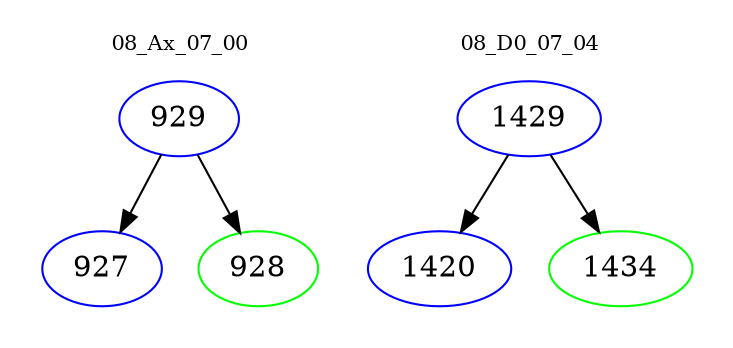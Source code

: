 digraph{
subgraph cluster_0 {
color = white
label = "08_Ax_07_00";
fontsize=10;
T0_929 [label="929", color="blue"]
T0_929 -> T0_927 [color="black"]
T0_927 [label="927", color="blue"]
T0_929 -> T0_928 [color="black"]
T0_928 [label="928", color="green"]
}
subgraph cluster_1 {
color = white
label = "08_D0_07_04";
fontsize=10;
T1_1429 [label="1429", color="blue"]
T1_1429 -> T1_1420 [color="black"]
T1_1420 [label="1420", color="blue"]
T1_1429 -> T1_1434 [color="black"]
T1_1434 [label="1434", color="green"]
}
}
